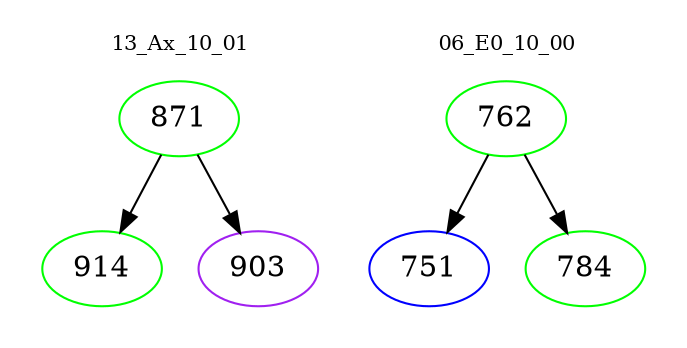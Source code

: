 digraph{
subgraph cluster_0 {
color = white
label = "13_Ax_10_01";
fontsize=10;
T0_871 [label="871", color="green"]
T0_871 -> T0_914 [color="black"]
T0_914 [label="914", color="green"]
T0_871 -> T0_903 [color="black"]
T0_903 [label="903", color="purple"]
}
subgraph cluster_1 {
color = white
label = "06_E0_10_00";
fontsize=10;
T1_762 [label="762", color="green"]
T1_762 -> T1_751 [color="black"]
T1_751 [label="751", color="blue"]
T1_762 -> T1_784 [color="black"]
T1_784 [label="784", color="green"]
}
}
